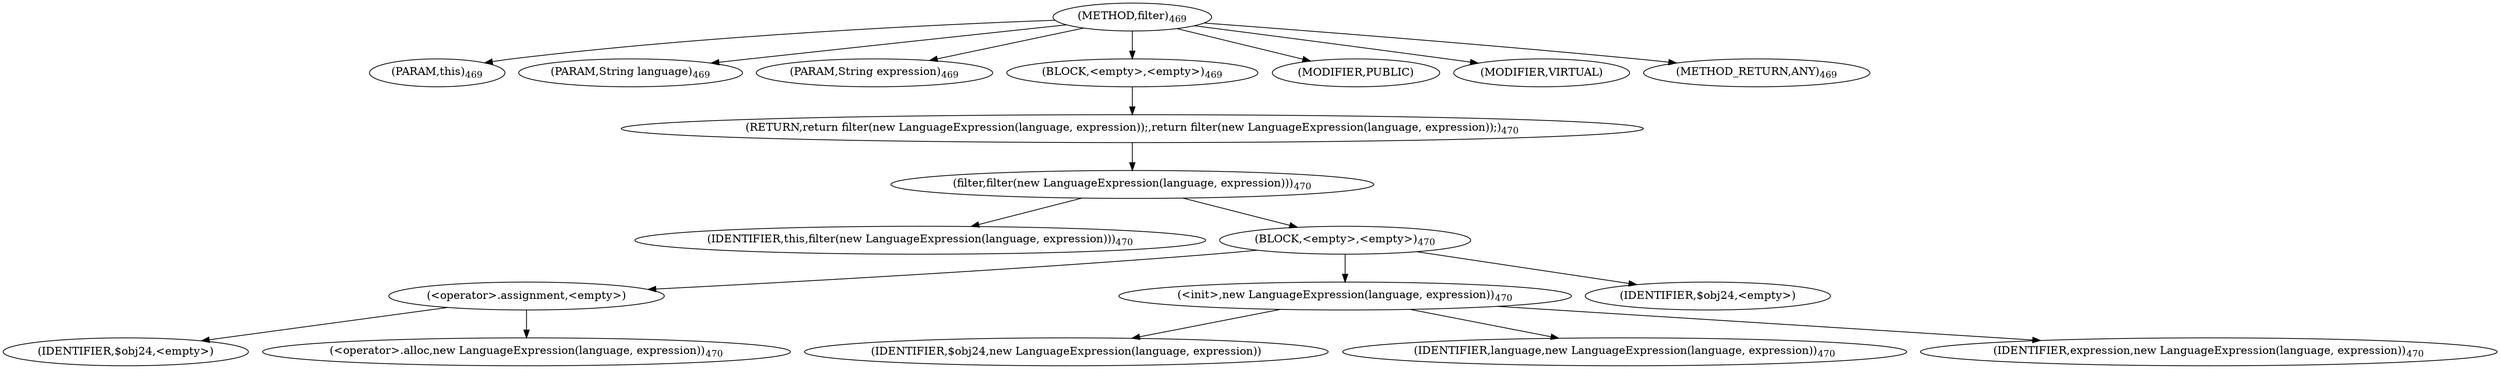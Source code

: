 digraph "filter" {  
"994" [label = <(METHOD,filter)<SUB>469</SUB>> ]
"118" [label = <(PARAM,this)<SUB>469</SUB>> ]
"995" [label = <(PARAM,String language)<SUB>469</SUB>> ]
"996" [label = <(PARAM,String expression)<SUB>469</SUB>> ]
"997" [label = <(BLOCK,&lt;empty&gt;,&lt;empty&gt;)<SUB>469</SUB>> ]
"998" [label = <(RETURN,return filter(new LanguageExpression(language, expression));,return filter(new LanguageExpression(language, expression));)<SUB>470</SUB>> ]
"999" [label = <(filter,filter(new LanguageExpression(language, expression)))<SUB>470</SUB>> ]
"117" [label = <(IDENTIFIER,this,filter(new LanguageExpression(language, expression)))<SUB>470</SUB>> ]
"1000" [label = <(BLOCK,&lt;empty&gt;,&lt;empty&gt;)<SUB>470</SUB>> ]
"1001" [label = <(&lt;operator&gt;.assignment,&lt;empty&gt;)> ]
"1002" [label = <(IDENTIFIER,$obj24,&lt;empty&gt;)> ]
"1003" [label = <(&lt;operator&gt;.alloc,new LanguageExpression(language, expression))<SUB>470</SUB>> ]
"1004" [label = <(&lt;init&gt;,new LanguageExpression(language, expression))<SUB>470</SUB>> ]
"1005" [label = <(IDENTIFIER,$obj24,new LanguageExpression(language, expression))> ]
"1006" [label = <(IDENTIFIER,language,new LanguageExpression(language, expression))<SUB>470</SUB>> ]
"1007" [label = <(IDENTIFIER,expression,new LanguageExpression(language, expression))<SUB>470</SUB>> ]
"1008" [label = <(IDENTIFIER,$obj24,&lt;empty&gt;)> ]
"1009" [label = <(MODIFIER,PUBLIC)> ]
"1010" [label = <(MODIFIER,VIRTUAL)> ]
"1011" [label = <(METHOD_RETURN,ANY)<SUB>469</SUB>> ]
  "994" -> "118" 
  "994" -> "995" 
  "994" -> "996" 
  "994" -> "997" 
  "994" -> "1009" 
  "994" -> "1010" 
  "994" -> "1011" 
  "997" -> "998" 
  "998" -> "999" 
  "999" -> "117" 
  "999" -> "1000" 
  "1000" -> "1001" 
  "1000" -> "1004" 
  "1000" -> "1008" 
  "1001" -> "1002" 
  "1001" -> "1003" 
  "1004" -> "1005" 
  "1004" -> "1006" 
  "1004" -> "1007" 
}
